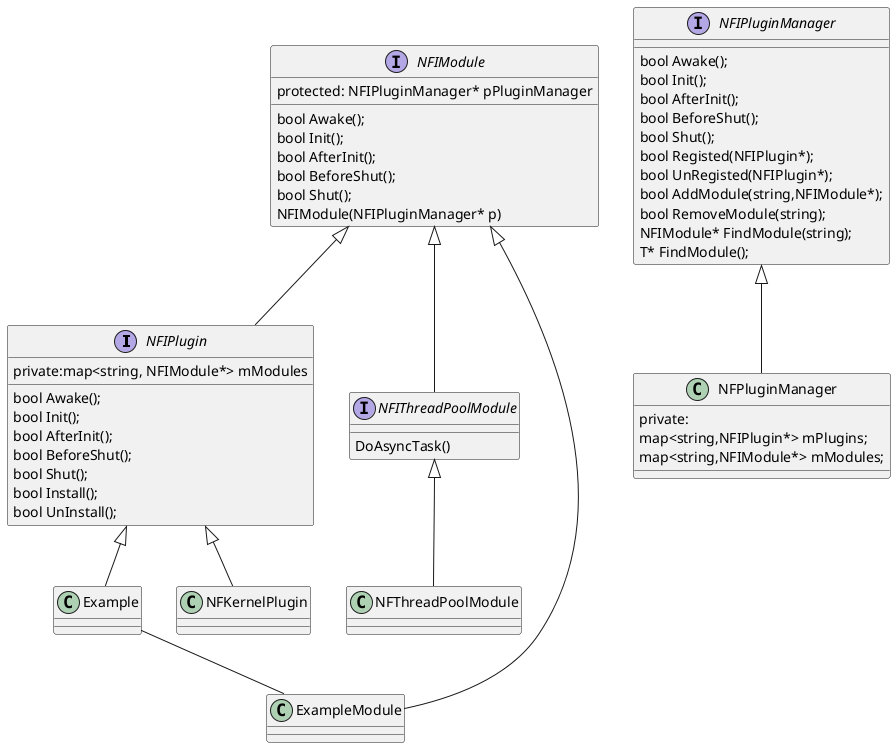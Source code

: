 @startuml

interface NFIPlugin{
bool Awake();
bool Init();
bool AfterInit();
bool BeforeShut();
bool Shut();
bool Install();
bool UnInstall();
private:map<string, NFIModule*> mModules
}
interface NFIModule{
bool Awake();
bool Init();
bool AfterInit();
bool BeforeShut();
bool Shut();
NFIModule(NFIPluginManager* p)
protected: NFIPluginManager* pPluginManager
}
interface NFIPluginManager{
bool Awake();
bool Init();
bool AfterInit();
bool BeforeShut();
bool Shut();
bool Registed(NFIPlugin*);
bool UnRegisted(NFIPlugin*);
bool AddModule(string,NFIModule*);
bool RemoveModule(string);
NFIModule* FindModule(string);
T* FindModule();
}
interface NFIThreadPoolModule{
DoAsyncTask()
}

class NFPluginManager{
private:
map<string,NFIPlugin*> mPlugins;
map<string,NFIModule*> mModules;
}
NFIPluginManager <|-- NFPluginManager
NFIThreadPoolModule <|-- NFThreadPoolModule
NFIModule <|-- NFIThreadPoolModule
NFIModule <|-- NFIPlugin
NFIPlugin <|-- Example
NFIModule <|-- ExampleModule
NFIPlugin <|-- NFKernelPlugin
Example -- ExampleModule

@enduml